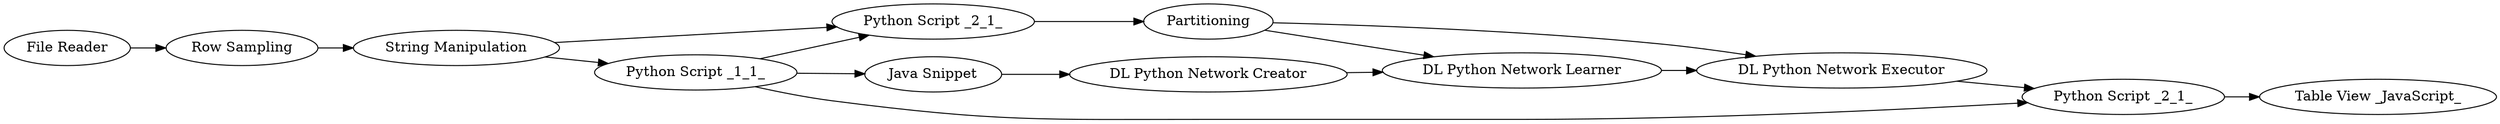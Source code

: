 digraph {
	1 [label="File Reader"]
	2 [label="String Manipulation"]
	4 [label="Python Script _1_1_"]
	5 [label="Python Script _2_1_"]
	6 [label="DL Python Network Learner"]
	7 [label="Java Snippet"]
	8 [label="DL Python Network Executor"]
	10 [label="Python Script _2_1_"]
	14 [label="DL Python Network Creator"]
	18 [label=Partitioning]
	19 [label="Row Sampling"]
	20 [label="Table View _JavaScript_"]
	1 -> 19
	2 -> 4
	2 -> 5
	4 -> 5
	4 -> 7
	4 -> 10
	5 -> 18
	6 -> 8
	7 -> 14
	8 -> 10
	10 -> 20
	14 -> 6
	18 -> 6
	18 -> 8
	19 -> 2
	rankdir=LR
}
